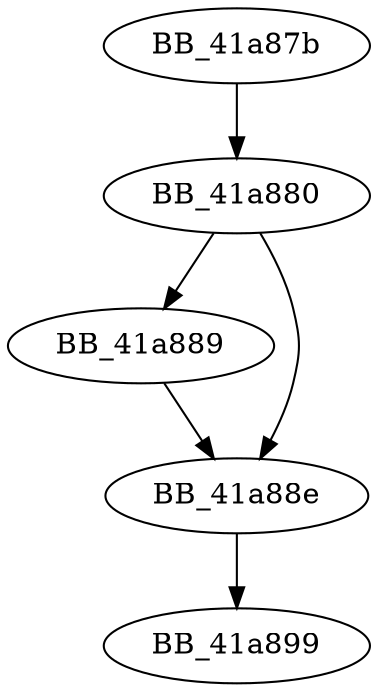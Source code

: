 DiGraph ___endstdio{
BB_41a87b->BB_41a880
BB_41a880->BB_41a889
BB_41a880->BB_41a88e
BB_41a889->BB_41a88e
BB_41a88e->BB_41a899
}
